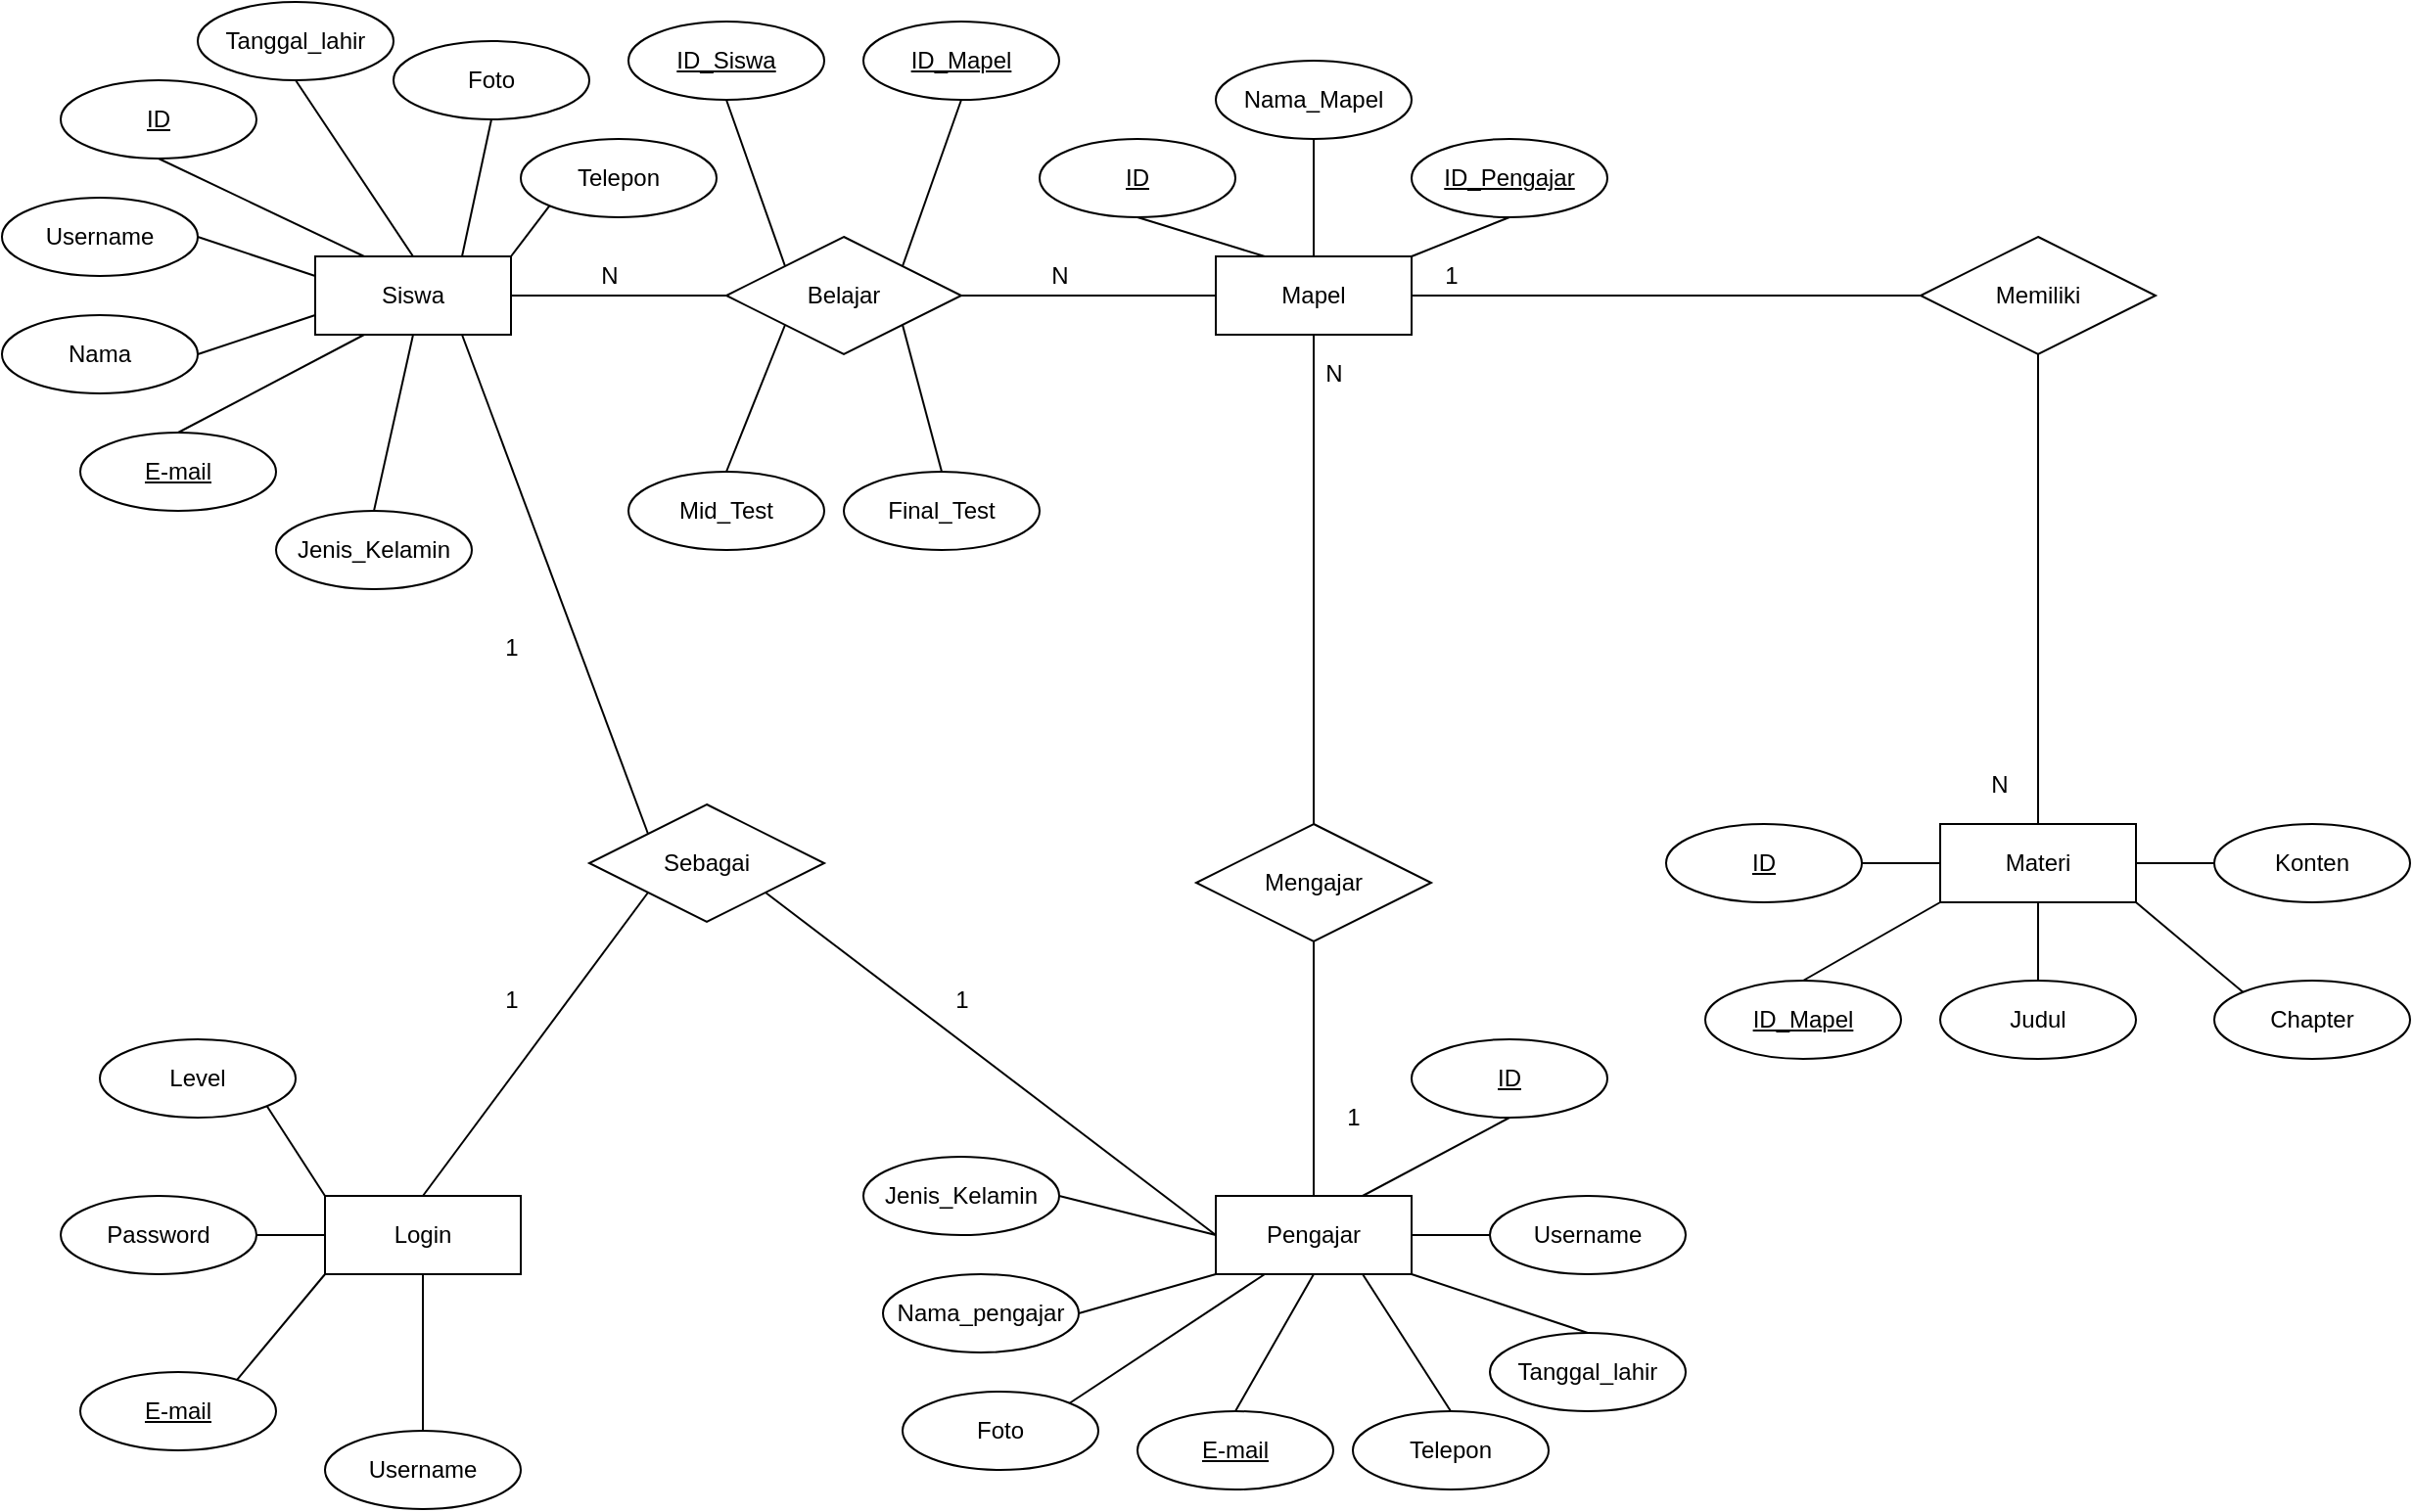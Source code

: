 <mxfile version="13.10.2" type="device"><diagram id="BZ0HvwKwz6tESdo-D394" name="Page-1"><mxGraphModel dx="1108" dy="482" grid="1" gridSize="10" guides="1" tooltips="1" connect="1" arrows="1" fold="1" page="1" pageScale="1" pageWidth="850" pageHeight="1100" math="0" shadow="0"><root><mxCell id="0"/><mxCell id="1" parent="0"/><mxCell id="qpm-XkCVynCeEiGI0iVw-2" value="Siswa" style="whiteSpace=wrap;html=1;align=center;" parent="1" vertex="1"><mxGeometry x="310" y="210" width="100" height="40" as="geometry"/></mxCell><mxCell id="qpm-XkCVynCeEiGI0iVw-4" value="ID" style="ellipse;whiteSpace=wrap;html=1;align=center;fontStyle=4;" parent="1" vertex="1"><mxGeometry x="180" y="120" width="100" height="40" as="geometry"/></mxCell><mxCell id="qpm-XkCVynCeEiGI0iVw-5" value="&lt;span&gt;Username&lt;/span&gt;" style="ellipse;whiteSpace=wrap;html=1;align=center;fontStyle=0" parent="1" vertex="1"><mxGeometry x="150" y="180" width="100" height="40" as="geometry"/></mxCell><mxCell id="qpm-XkCVynCeEiGI0iVw-7" value="Tanggal_lahir" style="ellipse;whiteSpace=wrap;html=1;align=center;" parent="1" vertex="1"><mxGeometry x="250" y="80" width="100" height="40" as="geometry"/></mxCell><mxCell id="qpm-XkCVynCeEiGI0iVw-8" value="Nama" style="ellipse;whiteSpace=wrap;html=1;align=center;" parent="1" vertex="1"><mxGeometry x="150" y="240" width="100" height="40" as="geometry"/></mxCell><mxCell id="qpm-XkCVynCeEiGI0iVw-10" value="E-mail" style="ellipse;whiteSpace=wrap;html=1;align=center;fontStyle=4" parent="1" vertex="1"><mxGeometry x="190" y="300" width="100" height="40" as="geometry"/></mxCell><mxCell id="qpm-XkCVynCeEiGI0iVw-11" value="Mapel" style="whiteSpace=wrap;html=1;align=center;" parent="1" vertex="1"><mxGeometry x="770" y="210" width="100" height="40" as="geometry"/></mxCell><mxCell id="qpm-XkCVynCeEiGI0iVw-13" value="" style="endArrow=none;html=1;rounded=0;entryX=0.25;entryY=0;entryDx=0;entryDy=0;exitX=0.5;exitY=1;exitDx=0;exitDy=0;" parent="1" source="qpm-XkCVynCeEiGI0iVw-4" target="qpm-XkCVynCeEiGI0iVw-2" edge="1"><mxGeometry relative="1" as="geometry"><mxPoint x="490" y="260" as="sourcePoint"/><mxPoint x="650" y="260" as="targetPoint"/></mxGeometry></mxCell><mxCell id="qpm-XkCVynCeEiGI0iVw-14" value="" style="endArrow=none;html=1;rounded=0;entryX=0.5;entryY=0;entryDx=0;entryDy=0;exitX=0.5;exitY=1;exitDx=0;exitDy=0;" parent="1" source="qpm-XkCVynCeEiGI0iVw-7" target="qpm-XkCVynCeEiGI0iVw-2" edge="1"><mxGeometry relative="1" as="geometry"><mxPoint x="310" y="180" as="sourcePoint"/><mxPoint x="345" y="220" as="targetPoint"/></mxGeometry></mxCell><mxCell id="qpm-XkCVynCeEiGI0iVw-15" value="" style="endArrow=none;html=1;rounded=0;entryX=0;entryY=0.25;entryDx=0;entryDy=0;exitX=1;exitY=0.5;exitDx=0;exitDy=0;" parent="1" source="qpm-XkCVynCeEiGI0iVw-5" target="qpm-XkCVynCeEiGI0iVw-2" edge="1"><mxGeometry relative="1" as="geometry"><mxPoint x="320" y="190" as="sourcePoint"/><mxPoint x="355" y="230" as="targetPoint"/></mxGeometry></mxCell><mxCell id="qpm-XkCVynCeEiGI0iVw-16" value="" style="endArrow=none;html=1;rounded=0;entryX=0;entryY=0.75;entryDx=0;entryDy=0;exitX=1;exitY=0.5;exitDx=0;exitDy=0;" parent="1" source="qpm-XkCVynCeEiGI0iVw-8" target="qpm-XkCVynCeEiGI0iVw-2" edge="1"><mxGeometry relative="1" as="geometry"><mxPoint x="330" y="200" as="sourcePoint"/><mxPoint x="365" y="240" as="targetPoint"/></mxGeometry></mxCell><mxCell id="qpm-XkCVynCeEiGI0iVw-17" value="" style="endArrow=none;html=1;rounded=0;entryX=0.5;entryY=0;entryDx=0;entryDy=0;exitX=0.25;exitY=1;exitDx=0;exitDy=0;" parent="1" source="qpm-XkCVynCeEiGI0iVw-2" target="qpm-XkCVynCeEiGI0iVw-10" edge="1"><mxGeometry relative="1" as="geometry"><mxPoint x="340" y="210" as="sourcePoint"/><mxPoint x="375" y="250" as="targetPoint"/></mxGeometry></mxCell><mxCell id="qpm-XkCVynCeEiGI0iVw-24" value="Nama_Mapel" style="ellipse;whiteSpace=wrap;html=1;align=center;" parent="1" vertex="1"><mxGeometry x="770" y="110" width="100" height="40" as="geometry"/></mxCell><mxCell id="qpm-XkCVynCeEiGI0iVw-26" value="ID" style="ellipse;whiteSpace=wrap;html=1;align=center;fontStyle=4;" parent="1" vertex="1"><mxGeometry x="680" y="150" width="100" height="40" as="geometry"/></mxCell><mxCell id="qpm-XkCVynCeEiGI0iVw-32" value="" style="endArrow=none;html=1;rounded=0;entryX=0.5;entryY=0;entryDx=0;entryDy=0;exitX=0.5;exitY=1;exitDx=0;exitDy=0;" parent="1" source="qpm-XkCVynCeEiGI0iVw-24" target="qpm-XkCVynCeEiGI0iVw-11" edge="1"><mxGeometry relative="1" as="geometry"><mxPoint x="420" y="180" as="sourcePoint"/><mxPoint x="395" y="220" as="targetPoint"/></mxGeometry></mxCell><mxCell id="qpm-XkCVynCeEiGI0iVw-36" value="" style="endArrow=none;html=1;rounded=0;entryX=0.25;entryY=0;entryDx=0;entryDy=0;exitX=0.5;exitY=1;exitDx=0;exitDy=0;" parent="1" source="qpm-XkCVynCeEiGI0iVw-26" target="qpm-XkCVynCeEiGI0iVw-11" edge="1"><mxGeometry relative="1" as="geometry"><mxPoint x="460" y="220" as="sourcePoint"/><mxPoint x="435" y="260" as="targetPoint"/></mxGeometry></mxCell><mxCell id="qpm-XkCVynCeEiGI0iVw-38" value="Belajar" style="shape=rhombus;perimeter=rhombusPerimeter;whiteSpace=wrap;html=1;align=center;" parent="1" vertex="1"><mxGeometry x="520" y="200" width="120" height="60" as="geometry"/></mxCell><mxCell id="qpm-XkCVynCeEiGI0iVw-40" value="" style="endArrow=none;html=1;rounded=0;entryX=0;entryY=0.5;entryDx=0;entryDy=0;exitX=1;exitY=0.5;exitDx=0;exitDy=0;startArrow=none;startFill=0;endFill=0;" parent="1" source="qpm-XkCVynCeEiGI0iVw-38" target="qpm-XkCVynCeEiGI0iVw-11" edge="1"><mxGeometry relative="1" as="geometry"><mxPoint x="510" y="260" as="sourcePoint"/><mxPoint x="670" y="260" as="targetPoint"/></mxGeometry></mxCell><mxCell id="qpm-XkCVynCeEiGI0iVw-41" value="" style="endArrow=none;html=1;rounded=0;entryX=1;entryY=0.5;entryDx=0;entryDy=0;exitX=0;exitY=0.5;exitDx=0;exitDy=0;startArrow=none;startFill=0;endFill=0;" parent="1" source="qpm-XkCVynCeEiGI0iVw-38" target="qpm-XkCVynCeEiGI0iVw-2" edge="1"><mxGeometry relative="1" as="geometry"><mxPoint x="480" y="240" as="sourcePoint"/><mxPoint x="455" y="280" as="targetPoint"/></mxGeometry></mxCell><mxCell id="Rsu11KNnXsFpVASoPrC7-1" value="" style="endArrow=none;html=1;entryX=0.5;entryY=1;entryDx=0;entryDy=0;exitX=1;exitY=0;exitDx=0;exitDy=0;" parent="1" source="qpm-XkCVynCeEiGI0iVw-38" target="Rsu11KNnXsFpVASoPrC7-11" edge="1"><mxGeometry width="50" height="50" relative="1" as="geometry"><mxPoint x="540" y="290" as="sourcePoint"/><mxPoint x="640" y="130" as="targetPoint"/></mxGeometry></mxCell><mxCell id="Rsu11KNnXsFpVASoPrC7-3" value="" style="endArrow=none;html=1;entryX=0.5;entryY=1;entryDx=0;entryDy=0;exitX=0;exitY=0;exitDx=0;exitDy=0;" parent="1" source="qpm-XkCVynCeEiGI0iVw-38" target="Rsu11KNnXsFpVASoPrC7-9" edge="1"><mxGeometry width="50" height="50" relative="1" as="geometry"><mxPoint x="620" y="225" as="sourcePoint"/><mxPoint x="520" y="130" as="targetPoint"/></mxGeometry></mxCell><mxCell id="Rsu11KNnXsFpVASoPrC7-4" value="Mid_Test" style="ellipse;whiteSpace=wrap;html=1;align=center;" parent="1" vertex="1"><mxGeometry x="470" y="320" width="100" height="40" as="geometry"/></mxCell><mxCell id="Rsu11KNnXsFpVASoPrC7-5" value="Final_Test" style="ellipse;whiteSpace=wrap;html=1;align=center;" parent="1" vertex="1"><mxGeometry x="580" y="320" width="100" height="40" as="geometry"/></mxCell><mxCell id="Rsu11KNnXsFpVASoPrC7-7" value="" style="endArrow=none;html=1;entryX=0.5;entryY=0;entryDx=0;entryDy=0;exitX=0;exitY=1;exitDx=0;exitDy=0;" parent="1" source="qpm-XkCVynCeEiGI0iVw-38" target="Rsu11KNnXsFpVASoPrC7-4" edge="1"><mxGeometry width="50" height="50" relative="1" as="geometry"><mxPoint x="560" y="225" as="sourcePoint"/><mxPoint x="530" y="140" as="targetPoint"/></mxGeometry></mxCell><mxCell id="Rsu11KNnXsFpVASoPrC7-8" value="" style="endArrow=none;html=1;entryX=0.5;entryY=0;entryDx=0;entryDy=0;exitX=1;exitY=1;exitDx=0;exitDy=0;" parent="1" source="qpm-XkCVynCeEiGI0iVw-38" target="Rsu11KNnXsFpVASoPrC7-5" edge="1"><mxGeometry width="50" height="50" relative="1" as="geometry"><mxPoint x="570" y="235" as="sourcePoint"/><mxPoint x="540" y="150" as="targetPoint"/></mxGeometry></mxCell><mxCell id="Rsu11KNnXsFpVASoPrC7-9" value="ID_Siswa" style="ellipse;whiteSpace=wrap;html=1;align=center;fontStyle=4;" parent="1" vertex="1"><mxGeometry x="470" y="90" width="100" height="40" as="geometry"/></mxCell><mxCell id="Rsu11KNnXsFpVASoPrC7-11" value="ID_Mapel" style="ellipse;whiteSpace=wrap;html=1;align=center;fontStyle=4;" parent="1" vertex="1"><mxGeometry x="590" y="90" width="100" height="40" as="geometry"/></mxCell><mxCell id="Rsu11KNnXsFpVASoPrC7-13" value="Pengajar" style="whiteSpace=wrap;html=1;align=center;" parent="1" vertex="1"><mxGeometry x="770" y="690" width="100" height="40" as="geometry"/></mxCell><mxCell id="Rsu11KNnXsFpVASoPrC7-16" value="Tanggal_lahir" style="ellipse;whiteSpace=wrap;html=1;align=center;" parent="1" vertex="1"><mxGeometry x="910" y="760" width="100" height="40" as="geometry"/></mxCell><mxCell id="Rsu11KNnXsFpVASoPrC7-17" value="E-mail" style="ellipse;whiteSpace=wrap;html=1;align=center;fontStyle=4" parent="1" vertex="1"><mxGeometry x="730" y="800" width="100" height="40" as="geometry"/></mxCell><mxCell id="Rsu11KNnXsFpVASoPrC7-18" value="" style="endArrow=none;html=1;rounded=0;entryX=0.75;entryY=0;entryDx=0;entryDy=0;exitX=0.5;exitY=1;exitDx=0;exitDy=0;" parent="1" source="-84rbMn-U0eviWHSSxL3-16" target="Rsu11KNnXsFpVASoPrC7-13" edge="1"><mxGeometry relative="1" as="geometry"><mxPoint x="750" y="640" as="sourcePoint"/><mxPoint x="915" y="740" as="targetPoint"/></mxGeometry></mxCell><mxCell id="Rsu11KNnXsFpVASoPrC7-20" value="" style="endArrow=none;html=1;rounded=0;entryX=1;entryY=0.5;entryDx=0;entryDy=0;exitX=0;exitY=0.5;exitDx=0;exitDy=0;" parent="1" source="-84rbMn-U0eviWHSSxL3-3" target="Rsu11KNnXsFpVASoPrC7-13" edge="1"><mxGeometry relative="1" as="geometry"><mxPoint x="620" y="730" as="sourcePoint"/><mxPoint x="620" y="710" as="targetPoint"/></mxGeometry></mxCell><mxCell id="Rsu11KNnXsFpVASoPrC7-21" value="" style="endArrow=none;html=1;rounded=0;entryX=0;entryY=1;entryDx=0;entryDy=0;exitX=1;exitY=0.5;exitDx=0;exitDy=0;" parent="1" source="Rsu11KNnXsFpVASoPrC7-26" target="Rsu11KNnXsFpVASoPrC7-13" edge="1"><mxGeometry relative="1" as="geometry"><mxPoint x="515" y="730" as="sourcePoint"/><mxPoint x="630" y="720" as="targetPoint"/></mxGeometry></mxCell><mxCell id="Rsu11KNnXsFpVASoPrC7-22" value="" style="endArrow=none;html=1;rounded=0;entryX=0.5;entryY=0;entryDx=0;entryDy=0;exitX=0.5;exitY=1;exitDx=0;exitDy=0;" parent="1" source="Rsu11KNnXsFpVASoPrC7-13" target="Rsu11KNnXsFpVASoPrC7-17" edge="1"><mxGeometry relative="1" as="geometry"><mxPoint x="605" y="690" as="sourcePoint"/><mxPoint x="640" y="730" as="targetPoint"/></mxGeometry></mxCell><mxCell id="Rsu11KNnXsFpVASoPrC7-23" value="" style="endArrow=none;html=1;rounded=0;entryX=0.5;entryY=0;entryDx=0;entryDy=0;exitX=1;exitY=1;exitDx=0;exitDy=0;" parent="1" source="Rsu11KNnXsFpVASoPrC7-13" target="Rsu11KNnXsFpVASoPrC7-16" edge="1"><mxGeometry relative="1" as="geometry"><mxPoint x="615" y="700" as="sourcePoint"/><mxPoint x="650" y="740" as="targetPoint"/></mxGeometry></mxCell><mxCell id="Rsu11KNnXsFpVASoPrC7-26" value="Nama_pengajar" style="ellipse;whiteSpace=wrap;html=1;align=center;" parent="1" vertex="1"><mxGeometry x="600" y="730" width="100" height="40" as="geometry"/></mxCell><mxCell id="Rsu11KNnXsFpVASoPrC7-29" value="" style="endArrow=none;html=1;rounded=0;exitX=0.5;exitY=0;exitDx=0;exitDy=0;entryX=0.5;entryY=1;entryDx=0;entryDy=0;" parent="1" source="Rsu11KNnXsFpVASoPrC7-13" target="Rsu11KNnXsFpVASoPrC7-30" edge="1"><mxGeometry relative="1" as="geometry"><mxPoint x="490" y="360" as="sourcePoint"/><mxPoint x="720" y="530" as="targetPoint"/></mxGeometry></mxCell><mxCell id="Rsu11KNnXsFpVASoPrC7-30" value="Mengajar" style="shape=rhombus;perimeter=rhombusPerimeter;whiteSpace=wrap;html=1;align=center;" parent="1" vertex="1"><mxGeometry x="760" y="500" width="120" height="60" as="geometry"/></mxCell><mxCell id="Rsu11KNnXsFpVASoPrC7-31" value="" style="endArrow=none;html=1;rounded=0;exitX=0.5;exitY=0;exitDx=0;exitDy=0;entryX=0.5;entryY=1;entryDx=0;entryDy=0;" parent="1" source="Rsu11KNnXsFpVASoPrC7-30" target="qpm-XkCVynCeEiGI0iVw-11" edge="1"><mxGeometry relative="1" as="geometry"><mxPoint x="635" y="540" as="sourcePoint"/><mxPoint x="770" y="540" as="targetPoint"/></mxGeometry></mxCell><mxCell id="Rsu11KNnXsFpVASoPrC7-32" value="N" style="text;html=1;align=center;verticalAlign=middle;resizable=0;points=[];autosize=1;" parent="1" vertex="1"><mxGeometry x="450" y="210" width="20" height="20" as="geometry"/></mxCell><mxCell id="Rsu11KNnXsFpVASoPrC7-33" value="N" style="text;html=1;align=center;verticalAlign=middle;resizable=0;points=[];autosize=1;" parent="1" vertex="1"><mxGeometry x="680" y="210" width="20" height="20" as="geometry"/></mxCell><mxCell id="Rsu11KNnXsFpVASoPrC7-34" value="1" style="text;html=1;align=center;verticalAlign=middle;resizable=0;points=[];autosize=1;" parent="1" vertex="1"><mxGeometry x="830" y="640" width="20" height="20" as="geometry"/></mxCell><mxCell id="-84rbMn-U0eviWHSSxL3-1" value="ID_Pengajar" style="ellipse;whiteSpace=wrap;html=1;align=center;fontStyle=4;" parent="1" vertex="1"><mxGeometry x="870" y="150" width="100" height="40" as="geometry"/></mxCell><mxCell id="-84rbMn-U0eviWHSSxL3-2" value="" style="endArrow=none;html=1;rounded=0;entryX=1;entryY=0;entryDx=0;entryDy=0;exitX=0.5;exitY=1;exitDx=0;exitDy=0;" parent="1" source="-84rbMn-U0eviWHSSxL3-1" target="qpm-XkCVynCeEiGI0iVw-11" edge="1"><mxGeometry relative="1" as="geometry"><mxPoint x="940" y="190" as="sourcePoint"/><mxPoint x="880" y="240" as="targetPoint"/></mxGeometry></mxCell><mxCell id="-84rbMn-U0eviWHSSxL3-3" value="&lt;span&gt;Username&lt;/span&gt;" style="ellipse;whiteSpace=wrap;html=1;align=center;fontStyle=0" parent="1" vertex="1"><mxGeometry x="910" y="690" width="100" height="40" as="geometry"/></mxCell><mxCell id="-84rbMn-U0eviWHSSxL3-6" value="Login" style="whiteSpace=wrap;html=1;align=center;" parent="1" vertex="1"><mxGeometry x="315" y="690" width="100" height="40" as="geometry"/></mxCell><mxCell id="-84rbMn-U0eviWHSSxL3-7" value="" style="endArrow=none;html=1;rounded=0;exitX=0;exitY=1;exitDx=0;exitDy=0;entryX=0.5;entryY=1;entryDx=0;entryDy=0;" parent="1" source="-84rbMn-U0eviWHSSxL3-6" target="-84rbMn-U0eviWHSSxL3-8" edge="1"><mxGeometry relative="1" as="geometry"><mxPoint x="295" y="320" as="sourcePoint"/><mxPoint x="235" y="440" as="targetPoint"/></mxGeometry></mxCell><mxCell id="-84rbMn-U0eviWHSSxL3-8" value="E-mail" style="ellipse;whiteSpace=wrap;html=1;align=center;fontStyle=4" parent="1" vertex="1"><mxGeometry x="190" y="780" width="100" height="40" as="geometry"/></mxCell><mxCell id="-84rbMn-U0eviWHSSxL3-9" value="Password" style="ellipse;whiteSpace=wrap;html=1;align=center;" parent="1" vertex="1"><mxGeometry x="180" y="690" width="100" height="40" as="geometry"/></mxCell><mxCell id="-84rbMn-U0eviWHSSxL3-10" value="" style="endArrow=none;html=1;rounded=0;exitX=1;exitY=0.5;exitDx=0;exitDy=0;entryX=0;entryY=0.5;entryDx=0;entryDy=0;" parent="1" source="-84rbMn-U0eviWHSSxL3-9" target="-84rbMn-U0eviWHSSxL3-6" edge="1"><mxGeometry relative="1" as="geometry"><mxPoint x="325" y="740" as="sourcePoint"/><mxPoint x="265" y="820" as="targetPoint"/></mxGeometry></mxCell><mxCell id="-84rbMn-U0eviWHSSxL3-11" value="Sebagai" style="shape=rhombus;perimeter=rhombusPerimeter;whiteSpace=wrap;html=1;align=center;" parent="1" vertex="1"><mxGeometry x="450" y="490" width="120" height="60" as="geometry"/></mxCell><mxCell id="-84rbMn-U0eviWHSSxL3-12" value="" style="endArrow=none;html=1;rounded=0;exitX=0;exitY=1;exitDx=0;exitDy=0;entryX=0.5;entryY=0;entryDx=0;entryDy=0;" parent="1" source="-84rbMn-U0eviWHSSxL3-11" target="-84rbMn-U0eviWHSSxL3-6" edge="1"><mxGeometry relative="1" as="geometry"><mxPoint x="290" y="740" as="sourcePoint"/><mxPoint x="230" y="810" as="targetPoint"/></mxGeometry></mxCell><mxCell id="-84rbMn-U0eviWHSSxL3-13" value="" style="endArrow=none;html=1;rounded=0;exitX=1;exitY=1;exitDx=0;exitDy=0;entryX=0;entryY=0.5;entryDx=0;entryDy=0;" parent="1" source="-84rbMn-U0eviWHSSxL3-11" target="Rsu11KNnXsFpVASoPrC7-13" edge="1"><mxGeometry relative="1" as="geometry"><mxPoint x="490" y="545" as="sourcePoint"/><mxPoint x="340" y="700" as="targetPoint"/></mxGeometry></mxCell><mxCell id="-84rbMn-U0eviWHSSxL3-14" value="1" style="text;html=1;align=center;verticalAlign=middle;resizable=0;points=[];autosize=1;" parent="1" vertex="1"><mxGeometry x="630" y="580" width="20" height="20" as="geometry"/></mxCell><mxCell id="-84rbMn-U0eviWHSSxL3-15" value="1" style="text;html=1;align=center;verticalAlign=middle;resizable=0;points=[];autosize=1;" parent="1" vertex="1"><mxGeometry x="400" y="580" width="20" height="20" as="geometry"/></mxCell><mxCell id="-84rbMn-U0eviWHSSxL3-16" value="ID" style="ellipse;whiteSpace=wrap;html=1;align=center;fontStyle=4;" parent="1" vertex="1"><mxGeometry x="870" y="610" width="100" height="40" as="geometry"/></mxCell><mxCell id="-84rbMn-U0eviWHSSxL3-17" value="" style="endArrow=none;html=1;exitX=0;exitY=0;exitDx=0;exitDy=0;entryX=0.75;entryY=1;entryDx=0;entryDy=0;" parent="1" source="-84rbMn-U0eviWHSSxL3-11" target="qpm-XkCVynCeEiGI0iVw-2" edge="1"><mxGeometry width="50" height="50" relative="1" as="geometry"><mxPoint x="570" y="460" as="sourcePoint"/><mxPoint x="620" y="410" as="targetPoint"/></mxGeometry></mxCell><mxCell id="-84rbMn-U0eviWHSSxL3-18" value="1" style="text;html=1;align=center;verticalAlign=middle;resizable=0;points=[];autosize=1;" parent="1" vertex="1"><mxGeometry x="400" y="400" width="20" height="20" as="geometry"/></mxCell><mxCell id="M4elPKMkQEr0FOWt5qOr-1" value="Username" style="ellipse;whiteSpace=wrap;html=1;align=center;" parent="1" vertex="1"><mxGeometry x="315" y="810" width="100" height="40" as="geometry"/></mxCell><mxCell id="M4elPKMkQEr0FOWt5qOr-2" value="" style="endArrow=none;html=1;rounded=0;entryX=0.5;entryY=0;entryDx=0;entryDy=0;exitX=0.5;exitY=1;exitDx=0;exitDy=0;" parent="1" source="-84rbMn-U0eviWHSSxL3-6" target="M4elPKMkQEr0FOWt5qOr-1" edge="1"><mxGeometry relative="1" as="geometry"><mxPoint x="805" y="740" as="sourcePoint"/><mxPoint x="800" y="790" as="targetPoint"/></mxGeometry></mxCell><mxCell id="M4elPKMkQEr0FOWt5qOr-4" value="Jenis_Kelamin" style="ellipse;whiteSpace=wrap;html=1;align=center;" parent="1" vertex="1"><mxGeometry x="290" y="340" width="100" height="40" as="geometry"/></mxCell><mxCell id="M4elPKMkQEr0FOWt5qOr-5" value="" style="endArrow=none;html=1;rounded=0;entryX=0.5;entryY=0;entryDx=0;entryDy=0;exitX=0.5;exitY=1;exitDx=0;exitDy=0;" parent="1" source="qpm-XkCVynCeEiGI0iVw-2" target="M4elPKMkQEr0FOWt5qOr-4" edge="1"><mxGeometry relative="1" as="geometry"><mxPoint x="345" y="260" as="sourcePoint"/><mxPoint x="250" y="310" as="targetPoint"/></mxGeometry></mxCell><mxCell id="M4elPKMkQEr0FOWt5qOr-6" value="Jenis_Kelamin" style="ellipse;whiteSpace=wrap;html=1;align=center;" parent="1" vertex="1"><mxGeometry x="590" y="670" width="100" height="40" as="geometry"/></mxCell><mxCell id="M4elPKMkQEr0FOWt5qOr-7" value="" style="endArrow=none;html=1;rounded=0;entryX=1;entryY=0.5;entryDx=0;entryDy=0;exitX=0;exitY=0.5;exitDx=0;exitDy=0;" parent="1" source="Rsu11KNnXsFpVASoPrC7-13" target="M4elPKMkQEr0FOWt5qOr-6" edge="1"><mxGeometry relative="1" as="geometry"><mxPoint x="370" y="260" as="sourcePoint"/><mxPoint x="360" y="350" as="targetPoint"/></mxGeometry></mxCell><mxCell id="M4elPKMkQEr0FOWt5qOr-8" value="N" style="text;html=1;align=center;verticalAlign=middle;resizable=0;points=[];autosize=1;" parent="1" vertex="1"><mxGeometry x="820" y="260" width="20" height="20" as="geometry"/></mxCell><mxCell id="nVxzEGhIqskST1P-Ifng-1" value="Level" style="ellipse;whiteSpace=wrap;html=1;align=center;" parent="1" vertex="1"><mxGeometry x="200" y="610" width="100" height="40" as="geometry"/></mxCell><mxCell id="nVxzEGhIqskST1P-Ifng-2" value="" style="endArrow=none;html=1;rounded=0;exitX=1;exitY=1;exitDx=0;exitDy=0;entryX=0;entryY=0;entryDx=0;entryDy=0;" parent="1" source="nVxzEGhIqskST1P-Ifng-1" target="-84rbMn-U0eviWHSSxL3-6" edge="1"><mxGeometry relative="1" as="geometry"><mxPoint x="290" y="720" as="sourcePoint"/><mxPoint x="325" y="720" as="targetPoint"/></mxGeometry></mxCell><mxCell id="nVxzEGhIqskST1P-Ifng-3" value="Materi" style="whiteSpace=wrap;html=1;align=center;" parent="1" vertex="1"><mxGeometry x="1140" y="500" width="100" height="40" as="geometry"/></mxCell><mxCell id="nVxzEGhIqskST1P-Ifng-4" value="Memiliki" style="shape=rhombus;perimeter=rhombusPerimeter;whiteSpace=wrap;html=1;align=center;" parent="1" vertex="1"><mxGeometry x="1130" y="200" width="120" height="60" as="geometry"/></mxCell><mxCell id="nVxzEGhIqskST1P-Ifng-5" value="" style="endArrow=none;html=1;rounded=0;entryX=0;entryY=0.5;entryDx=0;entryDy=0;exitX=1;exitY=0.5;exitDx=0;exitDy=0;startArrow=none;startFill=0;endFill=0;" parent="1" source="qpm-XkCVynCeEiGI0iVw-11" target="nVxzEGhIqskST1P-Ifng-4" edge="1"><mxGeometry relative="1" as="geometry"><mxPoint x="650" y="240" as="sourcePoint"/><mxPoint x="780" y="240" as="targetPoint"/></mxGeometry></mxCell><mxCell id="nVxzEGhIqskST1P-Ifng-6" value="1" style="text;html=1;align=center;verticalAlign=middle;resizable=0;points=[];autosize=1;" parent="1" vertex="1"><mxGeometry x="880" y="210" width="20" height="20" as="geometry"/></mxCell><mxCell id="nVxzEGhIqskST1P-Ifng-8" value="" style="endArrow=none;html=1;rounded=0;entryX=0.5;entryY=1;entryDx=0;entryDy=0;exitX=0.5;exitY=0;exitDx=0;exitDy=0;startArrow=none;startFill=0;endFill=0;" parent="1" source="nVxzEGhIqskST1P-Ifng-3" target="nVxzEGhIqskST1P-Ifng-4" edge="1"><mxGeometry relative="1" as="geometry"><mxPoint x="880" y="240" as="sourcePoint"/><mxPoint x="1140" y="240" as="targetPoint"/></mxGeometry></mxCell><mxCell id="nVxzEGhIqskST1P-Ifng-9" value="N" style="text;html=1;align=center;verticalAlign=middle;resizable=0;points=[];autosize=1;" parent="1" vertex="1"><mxGeometry x="1160" y="470" width="20" height="20" as="geometry"/></mxCell><mxCell id="nVxzEGhIqskST1P-Ifng-10" value="ID_Mapel" style="ellipse;whiteSpace=wrap;html=1;align=center;fontStyle=4;" parent="1" vertex="1"><mxGeometry x="1020" y="580" width="100" height="40" as="geometry"/></mxCell><mxCell id="nVxzEGhIqskST1P-Ifng-11" value="Judul" style="ellipse;whiteSpace=wrap;html=1;align=center;fontStyle=0;" parent="1" vertex="1"><mxGeometry x="1140" y="580" width="100" height="40" as="geometry"/></mxCell><mxCell id="nVxzEGhIqskST1P-Ifng-12" value="" style="endArrow=none;html=1;exitX=0.5;exitY=0;exitDx=0;exitDy=0;entryX=0;entryY=1;entryDx=0;entryDy=0;" parent="1" source="nVxzEGhIqskST1P-Ifng-10" target="nVxzEGhIqskST1P-Ifng-3" edge="1"><mxGeometry width="50" height="50" relative="1" as="geometry"><mxPoint x="1010" y="340" as="sourcePoint"/><mxPoint x="1060" y="290" as="targetPoint"/></mxGeometry></mxCell><mxCell id="nVxzEGhIqskST1P-Ifng-13" value="" style="endArrow=none;html=1;exitX=0.5;exitY=0;exitDx=0;exitDy=0;entryX=0.5;entryY=1;entryDx=0;entryDy=0;" parent="1" source="nVxzEGhIqskST1P-Ifng-11" target="nVxzEGhIqskST1P-Ifng-3" edge="1"><mxGeometry width="50" height="50" relative="1" as="geometry"><mxPoint x="1010" y="540" as="sourcePoint"/><mxPoint x="1060" y="490" as="targetPoint"/></mxGeometry></mxCell><mxCell id="KIcOeYLs3h3wKGEcbidu-1" value="ID" style="ellipse;whiteSpace=wrap;html=1;align=center;fontStyle=4;" parent="1" vertex="1"><mxGeometry x="1000" y="500" width="100" height="40" as="geometry"/></mxCell><mxCell id="KIcOeYLs3h3wKGEcbidu-2" value="" style="endArrow=none;html=1;exitX=1;exitY=0.5;exitDx=0;exitDy=0;entryX=0;entryY=0.5;entryDx=0;entryDy=0;" parent="1" source="KIcOeYLs3h3wKGEcbidu-1" target="nVxzEGhIqskST1P-Ifng-3" edge="1"><mxGeometry width="50" height="50" relative="1" as="geometry"><mxPoint x="1140" y="590" as="sourcePoint"/><mxPoint x="1175" y="550" as="targetPoint"/></mxGeometry></mxCell><mxCell id="KIcOeYLs3h3wKGEcbidu-3" value="Konten" style="ellipse;whiteSpace=wrap;html=1;align=center;fontStyle=0;" parent="1" vertex="1"><mxGeometry x="1280" y="500" width="100" height="40" as="geometry"/></mxCell><mxCell id="KIcOeYLs3h3wKGEcbidu-4" value="" style="endArrow=none;html=1;exitX=0;exitY=0.5;exitDx=0;exitDy=0;entryX=1;entryY=0.5;entryDx=0;entryDy=0;" parent="1" source="KIcOeYLs3h3wKGEcbidu-3" target="nVxzEGhIqskST1P-Ifng-3" edge="1"><mxGeometry width="50" height="50" relative="1" as="geometry"><mxPoint x="1030" y="480" as="sourcePoint"/><mxPoint x="1080" y="430" as="targetPoint"/></mxGeometry></mxCell><mxCell id="KIcOeYLs3h3wKGEcbidu-5" value="Telepon" style="ellipse;whiteSpace=wrap;html=1;align=center;" parent="1" vertex="1"><mxGeometry x="415" y="150" width="100" height="40" as="geometry"/></mxCell><mxCell id="KIcOeYLs3h3wKGEcbidu-6" value="" style="endArrow=none;html=1;rounded=0;entryX=1;entryY=0;entryDx=0;entryDy=0;exitX=0;exitY=1;exitDx=0;exitDy=0;" parent="1" source="KIcOeYLs3h3wKGEcbidu-5" target="qpm-XkCVynCeEiGI0iVw-2" edge="1"><mxGeometry relative="1" as="geometry"><mxPoint x="350" y="140" as="sourcePoint"/><mxPoint x="370" y="220" as="targetPoint"/></mxGeometry></mxCell><mxCell id="KIcOeYLs3h3wKGEcbidu-7" value="Telepon" style="ellipse;whiteSpace=wrap;html=1;align=center;" parent="1" vertex="1"><mxGeometry x="840" y="800" width="100" height="40" as="geometry"/></mxCell><mxCell id="KIcOeYLs3h3wKGEcbidu-9" value="" style="endArrow=none;html=1;rounded=0;entryX=0.5;entryY=0;entryDx=0;entryDy=0;exitX=0.75;exitY=1;exitDx=0;exitDy=0;" parent="1" source="Rsu11KNnXsFpVASoPrC7-13" target="KIcOeYLs3h3wKGEcbidu-7" edge="1"><mxGeometry relative="1" as="geometry"><mxPoint x="805" y="740" as="sourcePoint"/><mxPoint x="760" y="810" as="targetPoint"/></mxGeometry></mxCell><mxCell id="KIcOeYLs3h3wKGEcbidu-10" value="&lt;span&gt;Foto&lt;/span&gt;" style="ellipse;whiteSpace=wrap;html=1;align=center;fontStyle=0" parent="1" vertex="1"><mxGeometry x="610" y="790" width="100" height="40" as="geometry"/></mxCell><mxCell id="KIcOeYLs3h3wKGEcbidu-11" value="" style="endArrow=none;html=1;rounded=0;entryX=1;entryY=0;entryDx=0;entryDy=0;exitX=0.25;exitY=1;exitDx=0;exitDy=0;" parent="1" source="Rsu11KNnXsFpVASoPrC7-13" target="KIcOeYLs3h3wKGEcbidu-10" edge="1"><mxGeometry relative="1" as="geometry"><mxPoint x="805" y="740" as="sourcePoint"/><mxPoint x="790" y="810" as="targetPoint"/></mxGeometry></mxCell><mxCell id="KIcOeYLs3h3wKGEcbidu-12" value="&lt;span&gt;Foto&lt;/span&gt;" style="ellipse;whiteSpace=wrap;html=1;align=center;fontStyle=0" parent="1" vertex="1"><mxGeometry x="350" y="100" width="100" height="40" as="geometry"/></mxCell><mxCell id="KIcOeYLs3h3wKGEcbidu-13" value="" style="endArrow=none;html=1;rounded=0;entryX=0.75;entryY=0;entryDx=0;entryDy=0;exitX=0.5;exitY=1;exitDx=0;exitDy=0;" parent="1" source="KIcOeYLs3h3wKGEcbidu-12" target="qpm-XkCVynCeEiGI0iVw-2" edge="1"><mxGeometry relative="1" as="geometry"><mxPoint x="310" y="130" as="sourcePoint"/><mxPoint x="370" y="220" as="targetPoint"/></mxGeometry></mxCell><mxCell id="sk4l4xILBn9Qkd9Oh9vb-1" value="Chapter" style="ellipse;whiteSpace=wrap;html=1;align=center;fontStyle=0;" vertex="1" parent="1"><mxGeometry x="1280" y="580" width="100" height="40" as="geometry"/></mxCell><mxCell id="sk4l4xILBn9Qkd9Oh9vb-2" value="" style="endArrow=none;html=1;exitX=0;exitY=0;exitDx=0;exitDy=0;entryX=1;entryY=1;entryDx=0;entryDy=0;" edge="1" parent="1" source="sk4l4xILBn9Qkd9Oh9vb-1" target="nVxzEGhIqskST1P-Ifng-3"><mxGeometry width="50" height="50" relative="1" as="geometry"><mxPoint x="1200" y="590" as="sourcePoint"/><mxPoint x="1200" y="550" as="targetPoint"/></mxGeometry></mxCell></root></mxGraphModel></diagram></mxfile>